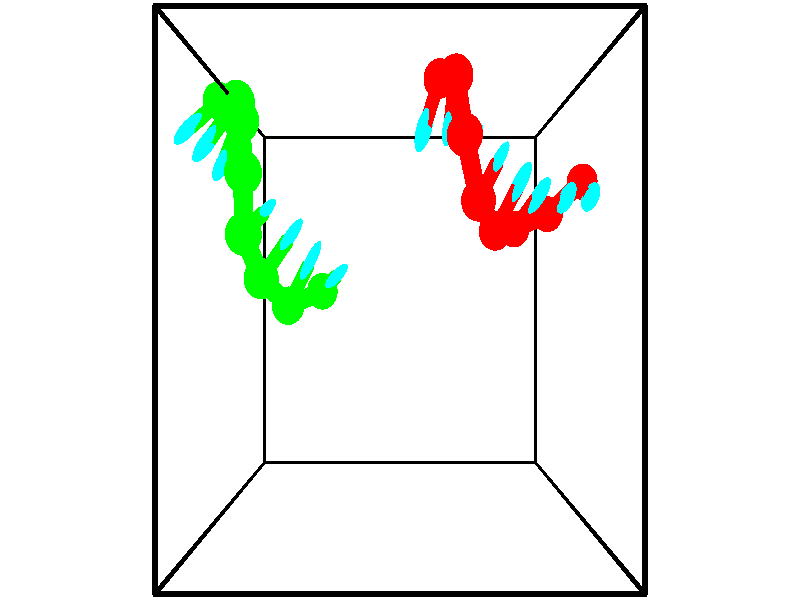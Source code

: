 // switches for output
#declare DRAW_BASES = 1; // possible values are 0, 1; only relevant for DNA ribbons
#declare DRAW_BASES_TYPE = 3; // possible values are 1, 2, 3; only relevant for DNA ribbons
#declare DRAW_FOG = 0; // set to 1 to enable fog

#include "colors.inc"

#include "transforms.inc"
background { rgb <1, 1, 1>}

#default {
   normal{
       ripples 0.25
       frequency 0.20
       turbulence 0.2
       lambda 5
   }
	finish {
		phong 0.1
		phong_size 40.
	}
}

// original window dimensions: 1024x640


// camera settings

camera {
	sky <-0, 1, 0>
	up <-0, 1, 0>
	right 1.6 * <1, 0, 0>
	location <2.5, 2.5, 11.1562>
	look_at <2.5, 2.5, 2.5>
	direction <0, 0, -8.6562>
	angle 67.0682
}


# declare cpy_camera_pos = <2.5, 2.5, 11.1562>;
# if (DRAW_FOG = 1)
fog {
	fog_type 2
	up vnormalize(cpy_camera_pos)
	color rgbt<1,1,1,0.3>
	distance 1e-5
	fog_alt 3e-3
	fog_offset 4
}
# end


// LIGHTS

# declare lum = 6;
global_settings {
	ambient_light rgb lum * <0.05, 0.05, 0.05>
	max_trace_level 15
}# declare cpy_direct_light_amount = 0.25;
light_source
{	1000 * <-1, -1, 1>,
	rgb lum * cpy_direct_light_amount
	parallel
}

light_source
{	1000 * <1, 1, -1>,
	rgb lum * cpy_direct_light_amount
	parallel
}

// strand 0

// nucleotide -1

// particle -1
sphere {
	<3.114179, 5.351820, 1.824183> 0.250000
	pigment { color rgbt <1,0,0,0> }
	no_shadow
}
cylinder {
	<2.975346, 4.976711, 1.828466>,  <2.892046, 4.751646, 1.831036>, 0.100000
	pigment { color rgbt <1,0,0,0> }
	no_shadow
}
cylinder {
	<2.975346, 4.976711, 1.828466>,  <3.114179, 5.351820, 1.824183>, 0.100000
	pigment { color rgbt <1,0,0,0> }
	no_shadow
}

// particle -1
sphere {
	<2.975346, 4.976711, 1.828466> 0.100000
	pigment { color rgbt <1,0,0,0> }
	no_shadow
}
sphere {
	0, 1
	scale<0.080000,0.200000,0.300000>
	matrix <0.836044, -0.304218, 0.456597,
		-0.424927, 0.167430, 0.889609,
		-0.347083, -0.937773, 0.010709,
		2.871221, 4.695379, 1.831679>
	pigment { color rgbt <0,1,1,0> }
	no_shadow
}
cylinder {
	<3.292084, 5.160640, 2.566144>,  <3.114179, 5.351820, 1.824183>, 0.130000
	pigment { color rgbt <1,0,0,0> }
	no_shadow
}

// nucleotide -1

// particle -1
sphere {
	<3.292084, 5.160640, 2.566144> 0.250000
	pigment { color rgbt <1,0,0,0> }
	no_shadow
}
cylinder {
	<3.270779, 4.896973, 2.266102>,  <3.257996, 4.738772, 2.086076>, 0.100000
	pigment { color rgbt <1,0,0,0> }
	no_shadow
}
cylinder {
	<3.270779, 4.896973, 2.266102>,  <3.292084, 5.160640, 2.566144>, 0.100000
	pigment { color rgbt <1,0,0,0> }
	no_shadow
}

// particle -1
sphere {
	<3.270779, 4.896973, 2.266102> 0.100000
	pigment { color rgbt <1,0,0,0> }
	no_shadow
}
sphere {
	0, 1
	scale<0.080000,0.200000,0.300000>
	matrix <0.859409, -0.412779, 0.301712,
		-0.508507, -0.628578, 0.588481,
		-0.053263, -0.659169, -0.750107,
		3.254800, 4.699222, 2.041070>
	pigment { color rgbt <0,1,1,0> }
	no_shadow
}
cylinder {
	<3.399393, 4.410740, 2.779305>,  <3.292084, 5.160640, 2.566144>, 0.130000
	pigment { color rgbt <1,0,0,0> }
	no_shadow
}

// nucleotide -1

// particle -1
sphere {
	<3.399393, 4.410740, 2.779305> 0.250000
	pigment { color rgbt <1,0,0,0> }
	no_shadow
}
cylinder {
	<3.520187, 4.472588, 2.403028>,  <3.592664, 4.509696, 2.177263>, 0.100000
	pigment { color rgbt <1,0,0,0> }
	no_shadow
}
cylinder {
	<3.520187, 4.472588, 2.403028>,  <3.399393, 4.410740, 2.779305>, 0.100000
	pigment { color rgbt <1,0,0,0> }
	no_shadow
}

// particle -1
sphere {
	<3.520187, 4.472588, 2.403028> 0.100000
	pigment { color rgbt <1,0,0,0> }
	no_shadow
}
sphere {
	0, 1
	scale<0.080000,0.200000,0.300000>
	matrix <0.825530, -0.535907, 0.176930,
		-0.476766, -0.829998, -0.289479,
		0.301985, 0.154619, -0.940690,
		3.610783, 4.518973, 2.120821>
	pigment { color rgbt <0,1,1,0> }
	no_shadow
}
cylinder {
	<3.633668, 3.695789, 2.437683>,  <3.399393, 4.410740, 2.779305>, 0.130000
	pigment { color rgbt <1,0,0,0> }
	no_shadow
}

// nucleotide -1

// particle -1
sphere {
	<3.633668, 3.695789, 2.437683> 0.250000
	pigment { color rgbt <1,0,0,0> }
	no_shadow
}
cylinder {
	<3.824596, 4.006241, 2.272861>,  <3.939153, 4.192512, 2.173969>, 0.100000
	pigment { color rgbt <1,0,0,0> }
	no_shadow
}
cylinder {
	<3.824596, 4.006241, 2.272861>,  <3.633668, 3.695789, 2.437683>, 0.100000
	pigment { color rgbt <1,0,0,0> }
	no_shadow
}

// particle -1
sphere {
	<3.824596, 4.006241, 2.272861> 0.100000
	pigment { color rgbt <1,0,0,0> }
	no_shadow
}
sphere {
	0, 1
	scale<0.080000,0.200000,0.300000>
	matrix <0.821791, -0.560321, -0.103441,
		-0.311166, -0.289247, -0.905269,
		0.477321, 0.776129, -0.412053,
		3.967793, 4.239079, 2.149246>
	pigment { color rgbt <0,1,1,0> }
	no_shadow
}
cylinder {
	<3.962970, 3.382754, 1.886502>,  <3.633668, 3.695789, 2.437683>, 0.130000
	pigment { color rgbt <1,0,0,0> }
	no_shadow
}

// nucleotide -1

// particle -1
sphere {
	<3.962970, 3.382754, 1.886502> 0.250000
	pigment { color rgbt <1,0,0,0> }
	no_shadow
}
cylinder {
	<4.161816, 3.721546, 1.961868>,  <4.281123, 3.924822, 2.007088>, 0.100000
	pigment { color rgbt <1,0,0,0> }
	no_shadow
}
cylinder {
	<4.161816, 3.721546, 1.961868>,  <3.962970, 3.382754, 1.886502>, 0.100000
	pigment { color rgbt <1,0,0,0> }
	no_shadow
}

// particle -1
sphere {
	<4.161816, 3.721546, 1.961868> 0.100000
	pigment { color rgbt <1,0,0,0> }
	no_shadow
}
sphere {
	0, 1
	scale<0.080000,0.200000,0.300000>
	matrix <0.857637, -0.446683, -0.254820,
		-0.131666, 0.288267, -0.948455,
		0.497115, 0.846981, 0.188415,
		4.310950, 3.975641, 2.018393>
	pigment { color rgbt <0,1,1,0> }
	no_shadow
}
cylinder {
	<4.363989, 3.466792, 1.280098>,  <3.962970, 3.382754, 1.886502>, 0.130000
	pigment { color rgbt <1,0,0,0> }
	no_shadow
}

// nucleotide -1

// particle -1
sphere {
	<4.363989, 3.466792, 1.280098> 0.250000
	pigment { color rgbt <1,0,0,0> }
	no_shadow
}
cylinder {
	<4.528034, 3.686302, 1.571482>,  <4.626462, 3.818008, 1.746312>, 0.100000
	pigment { color rgbt <1,0,0,0> }
	no_shadow
}
cylinder {
	<4.528034, 3.686302, 1.571482>,  <4.363989, 3.466792, 1.280098>, 0.100000
	pigment { color rgbt <1,0,0,0> }
	no_shadow
}

// particle -1
sphere {
	<4.528034, 3.686302, 1.571482> 0.100000
	pigment { color rgbt <1,0,0,0> }
	no_shadow
}
sphere {
	0, 1
	scale<0.080000,0.200000,0.300000>
	matrix <0.889563, -0.416897, -0.186747,
		0.201210, 0.724597, -0.659146,
		0.410113, 0.548777, 0.728459,
		4.651068, 3.850935, 1.790019>
	pigment { color rgbt <0,1,1,0> }
	no_shadow
}
cylinder {
	<4.981727, 3.701471, 0.999115>,  <4.363989, 3.466792, 1.280098>, 0.130000
	pigment { color rgbt <1,0,0,0> }
	no_shadow
}

// nucleotide -1

// particle -1
sphere {
	<4.981727, 3.701471, 0.999115> 0.250000
	pigment { color rgbt <1,0,0,0> }
	no_shadow
}
cylinder {
	<5.056217, 3.778473, 1.384501>,  <5.100912, 3.824674, 1.615732>, 0.100000
	pigment { color rgbt <1,0,0,0> }
	no_shadow
}
cylinder {
	<5.056217, 3.778473, 1.384501>,  <4.981727, 3.701471, 0.999115>, 0.100000
	pigment { color rgbt <1,0,0,0> }
	no_shadow
}

// particle -1
sphere {
	<5.056217, 3.778473, 1.384501> 0.100000
	pigment { color rgbt <1,0,0,0> }
	no_shadow
}
sphere {
	0, 1
	scale<0.080000,0.200000,0.300000>
	matrix <0.945144, -0.302955, -0.122153,
		0.268371, 0.933359, -0.238364,
		0.186226, 0.192506, 0.963463,
		5.112085, 3.836225, 1.673540>
	pigment { color rgbt <0,1,1,0> }
	no_shadow
}
cylinder {
	<5.568960, 4.163159, 0.974339>,  <4.981727, 3.701471, 0.999115>, 0.130000
	pigment { color rgbt <1,0,0,0> }
	no_shadow
}

// nucleotide -1

// particle -1
sphere {
	<5.568960, 4.163159, 0.974339> 0.250000
	pigment { color rgbt <1,0,0,0> }
	no_shadow
}
cylinder {
	<5.538017, 3.989727, 1.333454>,  <5.519452, 3.885668, 1.548923>, 0.100000
	pigment { color rgbt <1,0,0,0> }
	no_shadow
}
cylinder {
	<5.538017, 3.989727, 1.333454>,  <5.568960, 4.163159, 0.974339>, 0.100000
	pigment { color rgbt <1,0,0,0> }
	no_shadow
}

// particle -1
sphere {
	<5.538017, 3.989727, 1.333454> 0.100000
	pigment { color rgbt <1,0,0,0> }
	no_shadow
}
sphere {
	0, 1
	scale<0.080000,0.200000,0.300000>
	matrix <0.867142, -0.473646, -0.154028,
		0.492017, 0.766594, 0.412616,
		-0.077357, -0.433581, 0.897788,
		5.514810, 3.859653, 1.602791>
	pigment { color rgbt <0,1,1,0> }
	no_shadow
}
// strand 1

// nucleotide -1

// particle -1
sphere {
	<1.222962, 2.618726, 1.226669> 0.250000
	pigment { color rgbt <0,1,0,0> }
	no_shadow
}
cylinder {
	<1.391159, 2.725773, 1.573441>,  <1.492077, 2.790001, 1.781504>, 0.100000
	pigment { color rgbt <0,1,0,0> }
	no_shadow
}
cylinder {
	<1.391159, 2.725773, 1.573441>,  <1.222962, 2.618726, 1.226669>, 0.100000
	pigment { color rgbt <0,1,0,0> }
	no_shadow
}

// particle -1
sphere {
	<1.391159, 2.725773, 1.573441> 0.100000
	pigment { color rgbt <0,1,0,0> }
	no_shadow
}
sphere {
	0, 1
	scale<0.080000,0.200000,0.300000>
	matrix <-0.652076, 0.753522, 0.083671,
		-0.630859, -0.600487, 0.491358,
		0.420493, 0.267619, 0.866929,
		1.517307, 2.806058, 1.833519>
	pigment { color rgbt <0,1,1,0> }
	no_shadow
}
cylinder {
	<0.754063, 2.425734, 1.729293>,  <1.222962, 2.618726, 1.226669>, 0.130000
	pigment { color rgbt <0,1,0,0> }
	no_shadow
}

// nucleotide -1

// particle -1
sphere {
	<0.754063, 2.425734, 1.729293> 0.250000
	pigment { color rgbt <0,1,0,0> }
	no_shadow
}
cylinder {
	<0.965752, 2.752254, 1.821880>,  <1.092765, 2.948167, 1.877433>, 0.100000
	pigment { color rgbt <0,1,0,0> }
	no_shadow
}
cylinder {
	<0.965752, 2.752254, 1.821880>,  <0.754063, 2.425734, 1.729293>, 0.100000
	pigment { color rgbt <0,1,0,0> }
	no_shadow
}

// particle -1
sphere {
	<0.965752, 2.752254, 1.821880> 0.100000
	pigment { color rgbt <0,1,0,0> }
	no_shadow
}
sphere {
	0, 1
	scale<0.080000,0.200000,0.300000>
	matrix <-0.847765, 0.519946, 0.104651,
		-0.034925, -0.251615, 0.967197,
		0.529222, 0.816301, 0.231469,
		1.124518, 2.997145, 1.891321>
	pigment { color rgbt <0,1,1,0> }
	no_shadow
}
cylinder {
	<0.476260, 2.758958, 2.352288>,  <0.754063, 2.425734, 1.729293>, 0.130000
	pigment { color rgbt <0,1,0,0> }
	no_shadow
}

// nucleotide -1

// particle -1
sphere {
	<0.476260, 2.758958, 2.352288> 0.250000
	pigment { color rgbt <0,1,0,0> }
	no_shadow
}
cylinder {
	<0.688789, 3.062496, 2.201637>,  <0.816307, 3.244619, 2.111247>, 0.100000
	pigment { color rgbt <0,1,0,0> }
	no_shadow
}
cylinder {
	<0.688789, 3.062496, 2.201637>,  <0.476260, 2.758958, 2.352288>, 0.100000
	pigment { color rgbt <0,1,0,0> }
	no_shadow
}

// particle -1
sphere {
	<0.688789, 3.062496, 2.201637> 0.100000
	pigment { color rgbt <0,1,0,0> }
	no_shadow
}
sphere {
	0, 1
	scale<0.080000,0.200000,0.300000>
	matrix <-0.794542, 0.600614, 0.089250,
		0.293935, 0.251826, 0.922055,
		0.531323, 0.758846, -0.376628,
		0.848186, 3.290150, 2.088649>
	pigment { color rgbt <0,1,1,0> }
	no_shadow
}
cylinder {
	<0.318811, 3.262023, 2.747900>,  <0.476260, 2.758958, 2.352288>, 0.130000
	pigment { color rgbt <0,1,0,0> }
	no_shadow
}

// nucleotide -1

// particle -1
sphere {
	<0.318811, 3.262023, 2.747900> 0.250000
	pigment { color rgbt <0,1,0,0> }
	no_shadow
}
cylinder {
	<0.406738, 3.449394, 2.405613>,  <0.459495, 3.561817, 2.200240>, 0.100000
	pigment { color rgbt <0,1,0,0> }
	no_shadow
}
cylinder {
	<0.406738, 3.449394, 2.405613>,  <0.318811, 3.262023, 2.747900>, 0.100000
	pigment { color rgbt <0,1,0,0> }
	no_shadow
}

// particle -1
sphere {
	<0.406738, 3.449394, 2.405613> 0.100000
	pigment { color rgbt <0,1,0,0> }
	no_shadow
}
sphere {
	0, 1
	scale<0.080000,0.200000,0.300000>
	matrix <-0.696356, 0.689659, 0.198644,
		0.683204, 0.552219, 0.477793,
		0.219819, 0.468429, -0.855718,
		0.472684, 3.589923, 2.148897>
	pigment { color rgbt <0,1,1,0> }
	no_shadow
}
cylinder {
	<0.357259, 3.952829, 2.909287>,  <0.318811, 3.262023, 2.747900>, 0.130000
	pigment { color rgbt <0,1,0,0> }
	no_shadow
}

// nucleotide -1

// particle -1
sphere {
	<0.357259, 3.952829, 2.909287> 0.250000
	pigment { color rgbt <0,1,0,0> }
	no_shadow
}
cylinder {
	<0.264069, 3.913822, 2.522255>,  <0.208155, 3.890418, 2.290035>, 0.100000
	pigment { color rgbt <0,1,0,0> }
	no_shadow
}
cylinder {
	<0.264069, 3.913822, 2.522255>,  <0.357259, 3.952829, 2.909287>, 0.100000
	pigment { color rgbt <0,1,0,0> }
	no_shadow
}

// particle -1
sphere {
	<0.264069, 3.913822, 2.522255> 0.100000
	pigment { color rgbt <0,1,0,0> }
	no_shadow
}
sphere {
	0, 1
	scale<0.080000,0.200000,0.300000>
	matrix <-0.855931, 0.492865, 0.156419,
		0.461633, 0.864624, -0.198292,
		-0.232975, -0.097516, -0.967581,
		0.194176, 3.884567, 2.231981>
	pigment { color rgbt <0,1,1,0> }
	no_shadow
}
cylinder {
	<0.268902, 4.601933, 2.694965>,  <0.357259, 3.952829, 2.909287>, 0.130000
	pigment { color rgbt <0,1,0,0> }
	no_shadow
}

// nucleotide -1

// particle -1
sphere {
	<0.268902, 4.601933, 2.694965> 0.250000
	pigment { color rgbt <0,1,0,0> }
	no_shadow
}
cylinder {
	<0.060333, 4.364521, 2.449741>,  <-0.064808, 4.222074, 2.302607>, 0.100000
	pigment { color rgbt <0,1,0,0> }
	no_shadow
}
cylinder {
	<0.060333, 4.364521, 2.449741>,  <0.268902, 4.601933, 2.694965>, 0.100000
	pigment { color rgbt <0,1,0,0> }
	no_shadow
}

// particle -1
sphere {
	<0.060333, 4.364521, 2.449741> 0.100000
	pigment { color rgbt <0,1,0,0> }
	no_shadow
}
sphere {
	0, 1
	scale<0.080000,0.200000,0.300000>
	matrix <-0.760538, 0.649029, 0.018505,
		0.386910, 0.475904, -0.789820,
		-0.521423, -0.593529, -0.613060,
		-0.096094, 4.186462, 2.265823>
	pigment { color rgbt <0,1,1,0> }
	no_shadow
}
cylinder {
	<0.081663, 4.971331, 2.175401>,  <0.268902, 4.601933, 2.694965>, 0.130000
	pigment { color rgbt <0,1,0,0> }
	no_shadow
}

// nucleotide -1

// particle -1
sphere {
	<0.081663, 4.971331, 2.175401> 0.250000
	pigment { color rgbt <0,1,0,0> }
	no_shadow
}
cylinder {
	<-0.184357, 4.673111, 2.158131>,  <-0.343969, 4.494179, 2.147768>, 0.100000
	pigment { color rgbt <0,1,0,0> }
	no_shadow
}
cylinder {
	<-0.184357, 4.673111, 2.158131>,  <0.081663, 4.971331, 2.175401>, 0.100000
	pigment { color rgbt <0,1,0,0> }
	no_shadow
}

// particle -1
sphere {
	<-0.184357, 4.673111, 2.158131> 0.100000
	pigment { color rgbt <0,1,0,0> }
	no_shadow
}
sphere {
	0, 1
	scale<0.080000,0.200000,0.300000>
	matrix <-0.745153, 0.666310, -0.027895,
		0.049565, 0.013621, -0.998678,
		-0.665049, -0.745551, -0.043176,
		-0.383871, 4.449446, 2.145178>
	pigment { color rgbt <0,1,1,0> }
	no_shadow
}
cylinder {
	<-0.369781, 5.132124, 1.569257>,  <0.081663, 4.971331, 2.175401>, 0.130000
	pigment { color rgbt <0,1,0,0> }
	no_shadow
}

// nucleotide -1

// particle -1
sphere {
	<-0.369781, 5.132124, 1.569257> 0.250000
	pigment { color rgbt <0,1,0,0> }
	no_shadow
}
cylinder {
	<-0.572365, 4.870274, 1.793743>,  <-0.693915, 4.713163, 1.928435>, 0.100000
	pigment { color rgbt <0,1,0,0> }
	no_shadow
}
cylinder {
	<-0.572365, 4.870274, 1.793743>,  <-0.369781, 5.132124, 1.569257>, 0.100000
	pigment { color rgbt <0,1,0,0> }
	no_shadow
}

// particle -1
sphere {
	<-0.572365, 4.870274, 1.793743> 0.100000
	pigment { color rgbt <0,1,0,0> }
	no_shadow
}
sphere {
	0, 1
	scale<0.080000,0.200000,0.300000>
	matrix <-0.744239, 0.660555, 0.098873,
		-0.435439, -0.367603, -0.821743,
		-0.506460, -0.654626, 0.561215,
		-0.724303, 4.673886, 1.962108>
	pigment { color rgbt <0,1,1,0> }
	no_shadow
}
// box output
cylinder {
	<0.000000, 0.000000, 0.000000>,  <5.000000, 0.000000, 0.000000>, 0.025000
	pigment { color rgbt <0,0,0,0> }
	no_shadow
}
cylinder {
	<0.000000, 0.000000, 0.000000>,  <0.000000, 5.000000, 0.000000>, 0.025000
	pigment { color rgbt <0,0,0,0> }
	no_shadow
}
cylinder {
	<0.000000, 0.000000, 0.000000>,  <0.000000, 0.000000, 5.000000>, 0.025000
	pigment { color rgbt <0,0,0,0> }
	no_shadow
}
cylinder {
	<5.000000, 5.000000, 5.000000>,  <0.000000, 5.000000, 5.000000>, 0.025000
	pigment { color rgbt <0,0,0,0> }
	no_shadow
}
cylinder {
	<5.000000, 5.000000, 5.000000>,  <5.000000, 0.000000, 5.000000>, 0.025000
	pigment { color rgbt <0,0,0,0> }
	no_shadow
}
cylinder {
	<5.000000, 5.000000, 5.000000>,  <5.000000, 5.000000, 0.000000>, 0.025000
	pigment { color rgbt <0,0,0,0> }
	no_shadow
}
cylinder {
	<0.000000, 0.000000, 5.000000>,  <0.000000, 5.000000, 5.000000>, 0.025000
	pigment { color rgbt <0,0,0,0> }
	no_shadow
}
cylinder {
	<0.000000, 0.000000, 5.000000>,  <5.000000, 0.000000, 5.000000>, 0.025000
	pigment { color rgbt <0,0,0,0> }
	no_shadow
}
cylinder {
	<5.000000, 5.000000, 0.000000>,  <0.000000, 5.000000, 0.000000>, 0.025000
	pigment { color rgbt <0,0,0,0> }
	no_shadow
}
cylinder {
	<5.000000, 5.000000, 0.000000>,  <5.000000, 0.000000, 0.000000>, 0.025000
	pigment { color rgbt <0,0,0,0> }
	no_shadow
}
cylinder {
	<5.000000, 0.000000, 5.000000>,  <5.000000, 0.000000, 0.000000>, 0.025000
	pigment { color rgbt <0,0,0,0> }
	no_shadow
}
cylinder {
	<0.000000, 5.000000, 0.000000>,  <0.000000, 5.000000, 5.000000>, 0.025000
	pigment { color rgbt <0,0,0,0> }
	no_shadow
}
// end of box output
